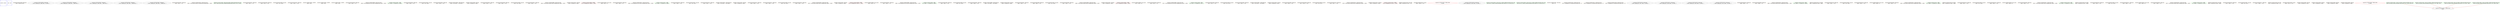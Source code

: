 digraph G {
0[color=blue,shape=Msquare,label="ENTRY - ENTRY"];
1[color=blue,shape=Msquare,label="EXIT - EXIT"];
2[color=burlywood,shape=box,label="myproject_422558_423029 - addr_expr\n_8824 = internal_423023;\n"];
3[label="myproject_422558_422654 - gimple_phi\n/* _8831 = gimple_phi(<_8880, BB2>, <0u, BB3>) */\n"];
4[label="myproject_422558_423536 - gimple_phi\n/* _8989 = gimple_phi(<_8988, BB3>, <_8830, BB2>) */\n"];
5[label="myproject_422558_423540 - gimple_phi\n/* _8991 = gimple_phi(<_8990, BB3>, <_8847, BB2>) */\n"];
6[label="myproject_422558_423544 - gimple_phi\n/* _8993 = gimple_phi(<_8992, BB3>, <_8858, BB2>) */\n"];
7[label="myproject_422558_423548 - gimple_phi\n/* _8995 = gimple_phi(<_8994, BB3>, <_8869, BB2>) */\n"];
8[color=burlywood,shape=box,label="myproject_422558_423291 - lshift_expr\n_8930 = _8831 << (2u);\n"];
9[color=burlywood,shape=box,label="myproject_422558_422655 - pointer_plus_expr\n_8833 = (struct class_ac_fixed*)(((unsigned char*)dense_input) + _8930);\n"];
10[color=green,shape=box,label="myproject_422558_423458 - dense_input_bambu_artificial_ParmMgr_Read_array\n_8976 = dense_input_bambu_artificial_ParmMgr_Read_array(0u, 32u, 0u, _8833);\n"];
11[color=burlywood,shape=box,label="myproject_422558_422657 - lshift_expr\n_8835 = _8831 << (2u);\n"];
12[color=burlywood,shape=box,label="myproject_422558_422658 - lshift_expr\n_8836 = _8976 << (16u);\n"];
13[color=burlywood,shape=box,label="myproject_422558_423294 - nop_expr\n_8931 = (int) (_8836);\n"];
14[color=burlywood,shape=box,label="myproject_422558_422659 - rshift_expr\n_8837 = _8931 >> (16u);\n"];
15[color=burlywood,shape=box,label="myproject_422558_423515 - ASSIGN\n_8985 = _8837;\n"];
16[color=burlywood,shape=box,label="myproject_422558_423513 - ASSIGN\n_8984 = _8837;\n"];
17[color=burlywood,shape=box,label="myproject_422558_423511 - ASSIGN\n_8983 = _8837;\n"];
18[color=burlywood,shape=box,label="myproject_422558_423299 - lshift_expr\n_8933 = _8835 << (2u);\n"];
19[color=burlywood,shape=box,label="myproject_422558_422660 - pointer_plus_expr\n_8838 = (struct Internal_422756(*)[64])(((unsigned char*)_8932) + _8933);\n"];
20[color=green,shape=box,label="myproject_422558_422661 - LOAD\nif(1u) _8839 = (*((unsigned int*)(_8838)));\n"];
21[color=burlywood,shape=box,label="myproject_422558_422662 - lshift_expr\n_8840 = _8839 << (16u);\n"];
22[color=burlywood,shape=box,label="myproject_422558_423302 - nop_expr\n_8934 = (int) (_8840);\n"];
23[color=burlywood,shape=box,label="myproject_422558_422663 - rshift_expr\n_8841 = _8934 >> (16u);\n"];
24[color=burlywood,shape=box,label="myproject_422558_422664 - widen_mult_expr\n_8842 = ((int)(_8841)) * ((int)(_8837));\n"];
25[color=burlywood,shape=box,label="myproject_422558_423306 - nop_expr\n_8935 = (unsigned int) (_8842);\n"];
26[color=burlywood,shape=box,label="myproject_422558_422665 - rshift_expr\n_8843 = _8935 >> (10u);\n"];
27[color=burlywood,shape=box,label="myproject_422558_422666 - lshift_expr\n_8844 = _8843 << (16u);\n"];
28[color=burlywood,shape=box,label="myproject_422558_423309 - nop_expr\n_8936 = (int) (_8844);\n"];
29[color=burlywood,shape=box,label="myproject_422558_422667 - rshift_expr\n_8845 = _8936 >> (16u);\n"];
30[color=burlywood,shape=box,label="myproject_422558_422668 - pointer_plus_expr\n_8846 = (struct class_ac_fixed(*)[64])(((unsigned char*)_8824) + _8933);\n"];
31[color=burlywood,shape=box,label="myproject_422558_423313 - nop_expr\n_8938 = (unsigned int) (_8845);\n"];
32[color=red,shape=box,label="myproject_422558_422669 - STORE\nif(1u) (*((unsigned int*)(_8846))) = _8938;\n"];
33[color=burlywood,shape=box,label="myproject_422558_422670 - bit_ior_expr\n_8848 = _8835 | (1u);\n"];
34[color=burlywood,shape=box,label="myproject_422558_423318 - lshift_expr\n_8940 = _8848 << (2u);\n"];
35[color=burlywood,shape=box,label="myproject_422558_422671 - pointer_plus_expr\n_8849 = (struct Internal_422756(*)[64])(((unsigned char*)_8932) + _8940);\n"];
36[color=green,shape=box,label="myproject_422558_422672 - LOAD\nif(1u) _8850 = (*((unsigned int*)(_8849)));\n"];
37[color=burlywood,shape=box,label="myproject_422558_422673 - lshift_expr\n_8851 = _8850 << (16u);\n"];
38[color=burlywood,shape=box,label="myproject_422558_423321 - nop_expr\n_8941 = (int) (_8851);\n"];
39[color=burlywood,shape=box,label="myproject_422558_422674 - rshift_expr\n_8852 = _8941 >> (16u);\n"];
40[color=burlywood,shape=box,label="myproject_422558_422675 - widen_mult_expr\n_8853 = ((int)(_8852)) * ((int)(_8983));\n"];
41[color=burlywood,shape=box,label="myproject_422558_423325 - nop_expr\n_8942 = (unsigned int) (_8853);\n"];
42[color=burlywood,shape=box,label="myproject_422558_422676 - rshift_expr\n_8854 = _8942 >> (10u);\n"];
43[color=burlywood,shape=box,label="myproject_422558_422677 - lshift_expr\n_8855 = _8854 << (16u);\n"];
44[color=burlywood,shape=box,label="myproject_422558_423328 - nop_expr\n_8943 = (int) (_8855);\n"];
45[color=burlywood,shape=box,label="myproject_422558_422678 - rshift_expr\n_8856 = _8943 >> (16u);\n"];
46[color=burlywood,shape=box,label="myproject_422558_422679 - pointer_plus_expr\n_8857 = (struct class_ac_fixed(*)[64])(((unsigned char*)_8824) + _8940);\n"];
47[color=burlywood,shape=box,label="myproject_422558_423332 - nop_expr\n_8945 = (unsigned int) (_8856);\n"];
48[color=red,shape=box,label="myproject_422558_422680 - STORE\nif(1u) (*((unsigned int*)(_8857))) = _8945;\n"];
49[color=burlywood,shape=box,label="myproject_422558_422681 - bit_ior_expr\n_8859 = _8835 | (2u);\n"];
50[color=burlywood,shape=box,label="myproject_422558_423337 - lshift_expr\n_8947 = _8859 << (2u);\n"];
51[color=burlywood,shape=box,label="myproject_422558_422682 - pointer_plus_expr\n_8860 = (struct Internal_422756(*)[64])(((unsigned char*)_8932) + _8947);\n"];
52[color=green,shape=box,label="myproject_422558_422683 - LOAD\nif(1u) _8861 = (*((unsigned int*)(_8860)));\n"];
53[color=burlywood,shape=box,label="myproject_422558_422684 - lshift_expr\n_8862 = _8861 << (16u);\n"];
54[color=burlywood,shape=box,label="myproject_422558_423340 - nop_expr\n_8948 = (int) (_8862);\n"];
55[color=burlywood,shape=box,label="myproject_422558_422685 - rshift_expr\n_8863 = _8948 >> (16u);\n"];
56[color=burlywood,shape=box,label="myproject_422558_422686 - widen_mult_expr\n_8864 = ((int)(_8863)) * ((int)(_8984));\n"];
57[color=burlywood,shape=box,label="myproject_422558_423344 - nop_expr\n_8949 = (unsigned int) (_8864);\n"];
58[color=burlywood,shape=box,label="myproject_422558_422687 - rshift_expr\n_8865 = _8949 >> (10u);\n"];
59[color=burlywood,shape=box,label="myproject_422558_422688 - lshift_expr\n_8866 = _8865 << (16u);\n"];
60[color=burlywood,shape=box,label="myproject_422558_423347 - nop_expr\n_8950 = (int) (_8866);\n"];
61[color=burlywood,shape=box,label="myproject_422558_422689 - rshift_expr\n_8867 = _8950 >> (16u);\n"];
62[color=burlywood,shape=box,label="myproject_422558_422690 - pointer_plus_expr\n_8868 = (struct class_ac_fixed(*)[64])(((unsigned char*)_8824) + _8947);\n"];
63[color=burlywood,shape=box,label="myproject_422558_423351 - nop_expr\n_8952 = (unsigned int) (_8867);\n"];
64[color=red,shape=box,label="myproject_422558_422691 - STORE\nif(1u) (*((unsigned int*)(_8868))) = _8952;\n"];
65[color=burlywood,shape=box,label="myproject_422558_422692 - bit_ior_expr\n_8870 = _8835 | (3u);\n"];
66[color=burlywood,shape=box,label="myproject_422558_423356 - lshift_expr\n_8954 = _8870 << (2u);\n"];
67[color=burlywood,shape=box,label="myproject_422558_422693 - pointer_plus_expr\n_8871 = (struct Internal_422756(*)[64])(((unsigned char*)_8932) + _8954);\n"];
68[color=green,shape=box,label="myproject_422558_422694 - LOAD\nif(1u) _8872 = (*((unsigned int*)(_8871)));\n"];
69[color=burlywood,shape=box,label="myproject_422558_422695 - lshift_expr\n_8873 = _8872 << (16u);\n"];
70[color=burlywood,shape=box,label="myproject_422558_423359 - nop_expr\n_8955 = (int) (_8873);\n"];
71[color=burlywood,shape=box,label="myproject_422558_422696 - rshift_expr\n_8874 = _8955 >> (16u);\n"];
72[color=burlywood,shape=box,label="myproject_422558_422697 - widen_mult_expr\n_8875 = ((int)(_8874)) * ((int)(_8985));\n"];
73[color=burlywood,shape=box,label="myproject_422558_423363 - nop_expr\n_8956 = (unsigned int) (_8875);\n"];
74[color=burlywood,shape=box,label="myproject_422558_422698 - rshift_expr\n_8876 = _8956 >> (10u);\n"];
75[color=burlywood,shape=box,label="myproject_422558_422699 - lshift_expr\n_8877 = _8876 << (16u);\n"];
76[color=burlywood,shape=box,label="myproject_422558_423366 - nop_expr\n_8957 = (int) (_8877);\n"];
77[color=burlywood,shape=box,label="myproject_422558_422700 - rshift_expr\n_8878 = _8957 >> (16u);\n"];
78[color=burlywood,shape=box,label="myproject_422558_422701 - pointer_plus_expr\n_8879 = (struct class_ac_fixed(*)[64])(((unsigned char*)_8824) + _8954);\n"];
79[color=burlywood,shape=box,label="myproject_422558_423370 - nop_expr\n_8959 = (unsigned int) (_8878);\n"];
80[color=red,shape=box,label="myproject_422558_422702 - STORE\nif(1u) (*((unsigned int*)(_8879))) = _8959;\n"];
81[color=burlywood,shape=box,label="myproject_422558_422703 - plus_expr\n_8880 = (unsigned int)(_8831 + (1u));\n"];
82[color=burlywood,shape=box,label="myproject_422558_423376 - eq_expr\n_8960 = _8880 == (16u);\n"];
83[color=red,shape=diamond,label="myproject_422558_422705 - READ_COND\nif (_8960)\n"];
84[label="myproject_422558_423129 - gimple_phi\n/* _8882 = gimple_phi(<_8926, BB8>, <0u, BB2>) */\n"];
85[color=green,shape=box,label="myproject_422558_423495 - const_size_in_1_bambu_artificial_ParmMgr_Write_valid\nconst_size_in_1_bambu_artificial_ParmMgr_Write_valid(16u, 16u, const_size_in_1);\n"];
86[color=green,shape=box,label="myproject_422558_423508 - const_size_out_1_bambu_artificial_ParmMgr_Write_valid\nconst_size_out_1_bambu_artificial_ParmMgr_Write_valid(16u, 4u, const_size_out_1);\n"];
87[color=burlywood,shape=box,label="myproject_422558_423297 - addr_expr\n_8932 = w2;\n"];
88[color=burlywood,shape=box,label="myproject_422558_423235 - pointer_plus_expr\n_8917 = (unsigned int*)(((unsigned char*)layer2_out) + 4);\n"];
89[color=burlywood,shape=box,label="myproject_422558_423237 - pointer_plus_expr\n_8919 = (unsigned int*)(((unsigned char*)layer2_out) + 8);\n"];
90[color=burlywood,shape=box,label="myproject_422558_423239 - pointer_plus_expr\n_8921 = (unsigned int*)(((unsigned char*)layer2_out) + 12);\n"];
91[label="myproject_422558_423130 - gimple_phi\n/* _8883 = gimple_phi(<_8927, BB8>, <0u, BB2>) */\n"];
92[label="myproject_422558_423131 - gimple_phi\n/* _8884 = gimple_phi(<_8928, BB8>, <0u, BB2>) */\n"];
93[label="myproject_422558_423132 - gimple_phi\n/* _8885 = gimple_phi(<_8929, BB8>, <0u, BB2>) */\n"];
94[label="myproject_422558_423133 - gimple_phi\n/* _8886 = gimple_phi(<_8912, BB8>, <0u, BB2>) */\n"];
95[color=burlywood,shape=box,label="myproject_422558_423134 - lshift_expr\n_8888 = _8886 << (2u);\n"];
96[color=burlywood,shape=box,label="myproject_422558_423389 - lshift_expr\n_8961 = _8888 << (2u);\n"];
97[color=burlywood,shape=box,label="myproject_422558_423135 - pointer_plus_expr\n_8889 = (struct class_ac_fixed(*)[64])(((unsigned char*)_8824) + _8961);\n"];
98[color=green,shape=box,label="myproject_422558_423136 - LOAD\nif(1u) _8890 = (*((unsigned int*)(_8889)));\n"];
99[color=burlywood,shape=box,label="myproject_422558_423137 - plus_expr\n_8891 = (unsigned int)(_8890 + _8885);\n"];
100[color=burlywood,shape=box,label="myproject_422558_423138 - lshift_expr\n_8892 = _8891 << (16u);\n"];
101[color=burlywood,shape=box,label="myproject_422558_423392 - nop_expr\n_8962 = (int) (_8892);\n"];
102[color=burlywood,shape=box,label="myproject_422558_423139 - rshift_expr\n_8893 = _8962 >> (16u);\n"];
103[color=burlywood,shape=box,label="myproject_422558_423140 - bit_ior_expr\n_8894 = _8888 | (1u);\n"];
104[color=burlywood,shape=box,label="myproject_422558_423394 - lshift_expr\n_8963 = _8894 << (2u);\n"];
105[color=burlywood,shape=box,label="myproject_422558_423141 - pointer_plus_expr\n_8895 = (struct class_ac_fixed(*)[64])(((unsigned char*)_8824) + _8963);\n"];
106[color=green,shape=box,label="myproject_422558_423142 - LOAD\nif(1u) _8896 = (*((unsigned int*)(_8895)));\n"];
107[color=burlywood,shape=box,label="myproject_422558_423143 - plus_expr\n_8897 = (unsigned int)(_8896 + _8884);\n"];
108[color=burlywood,shape=box,label="myproject_422558_423144 - lshift_expr\n_8898 = _8897 << (16u);\n"];
109[color=burlywood,shape=box,label="myproject_422558_423397 - nop_expr\n_8964 = (int) (_8898);\n"];
110[color=burlywood,shape=box,label="myproject_422558_423145 - rshift_expr\n_8899 = _8964 >> (16u);\n"];
111[color=burlywood,shape=box,label="myproject_422558_423146 - bit_ior_expr\n_8900 = _8888 | (2u);\n"];
112[color=burlywood,shape=box,label="myproject_422558_423399 - lshift_expr\n_8965 = _8900 << (2u);\n"];
113[color=burlywood,shape=box,label="myproject_422558_423147 - pointer_plus_expr\n_8901 = (struct class_ac_fixed(*)[64])(((unsigned char*)_8824) + _8965);\n"];
114[color=green,shape=box,label="myproject_422558_423148 - LOAD\nif(1u) _8902 = (*((unsigned int*)(_8901)));\n"];
115[color=burlywood,shape=box,label="myproject_422558_423149 - plus_expr\n_8903 = (unsigned int)(_8902 + _8883);\n"];
116[color=burlywood,shape=box,label="myproject_422558_423150 - lshift_expr\n_8904 = _8903 << (16u);\n"];
117[color=burlywood,shape=box,label="myproject_422558_423402 - nop_expr\n_8966 = (int) (_8904);\n"];
118[color=burlywood,shape=box,label="myproject_422558_423151 - rshift_expr\n_8905 = _8966 >> (16u);\n"];
119[color=burlywood,shape=box,label="myproject_422558_423152 - bit_ior_expr\n_8906 = _8888 | (3u);\n"];
120[color=burlywood,shape=box,label="myproject_422558_423404 - lshift_expr\n_8967 = _8906 << (2u);\n"];
121[color=burlywood,shape=box,label="myproject_422558_423153 - pointer_plus_expr\n_8907 = (struct class_ac_fixed(*)[64])(((unsigned char*)_8824) + _8967);\n"];
122[color=green,shape=box,label="myproject_422558_423154 - LOAD\nif(1u) _8908 = (*((unsigned int*)(_8907)));\n"];
123[color=burlywood,shape=box,label="myproject_422558_423155 - plus_expr\n_8909 = (unsigned int)(_8908 + _8882);\n"];
124[color=burlywood,shape=box,label="myproject_422558_423156 - lshift_expr\n_8910 = _8909 << (16u);\n"];
125[color=burlywood,shape=box,label="myproject_422558_423407 - nop_expr\n_8968 = (int) (_8910);\n"];
126[color=burlywood,shape=box,label="myproject_422558_423157 - rshift_expr\n_8911 = _8968 >> (16u);\n"];
127[color=burlywood,shape=box,label="myproject_422558_423158 - plus_expr\n_8912 = (unsigned int)(_8886 + (1u));\n"];
128[color=burlywood,shape=box,label="myproject_422558_423409 - eq_expr\n_8969 = _8912 == (16u);\n"];
129[color=burlywood,shape=box,label="myproject_422558_423280 - nop_expr\n_8926 = (unsigned int) (_8911);\n"];
130[color=burlywood,shape=box,label="myproject_422558_423283 - nop_expr\n_8927 = (unsigned int) (_8905);\n"];
131[color=burlywood,shape=box,label="myproject_422558_423286 - nop_expr\n_8928 = (unsigned int) (_8899);\n"];
132[color=burlywood,shape=box,label="myproject_422558_423289 - nop_expr\n_8929 = (unsigned int) (_8893);\n"];
133[color=red,shape=diamond,label="myproject_422558_423160 - READ_COND\nif (_8969)\n"];
134[color=green,shape=box,label="myproject_422558_423472 - layer2_out_bambu_artificial_ParmMgr_Write_array\nlayer2_out_bambu_artificial_ParmMgr_Write_array(1u, 32u, _8929, layer2_out);\n"];
135[color=green,shape=box,label="myproject_422558_423475 - layer2_out_bambu_artificial_ParmMgr_Write_array\nlayer2_out_bambu_artificial_ParmMgr_Write_array(1u, 32u, _8928, _8917);\n"];
136[color=green,shape=box,label="myproject_422558_423478 - layer2_out_bambu_artificial_ParmMgr_Write_array\nlayer2_out_bambu_artificial_ParmMgr_Write_array(1u, 32u, _8927, _8919);\n"];
137[color=green,shape=box,label="myproject_422558_423481 - layer2_out_bambu_artificial_ParmMgr_Write_array\nlayer2_out_bambu_artificial_ParmMgr_Write_array(1u, 32u, _8926, _8921);\n"];
138[label="myproject_422558_423241 - gimple_return\nreturn ;\n"];
137->138 [color=red3,label=""];
134->138 [color=red3,label=""];
135->138 [color=red3,label=""];
136->138 [color=red3,label=""];
}

